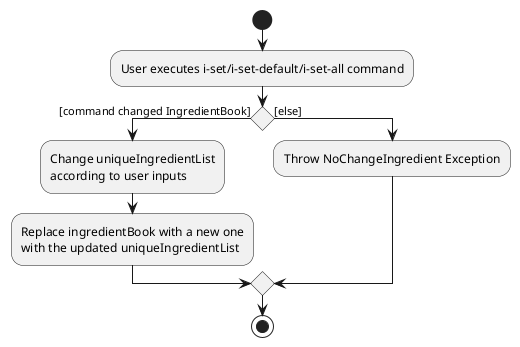 @startuml
start
:User executes i-set/i-set-default/i-set-all command;

'Since the beta syntax does not support placing the condition outside the
'diamond we place it as the true branch instead.

if () then ([command changed IngredientBook])
    :Change uniqueIngredientList
    according to user inputs;
    :Replace ingredientBook with a new one
    with the updated uniqueIngredientList;
else ([else])
    :Throw NoChangeIngredient Exception;

endif
stop
@enduml
